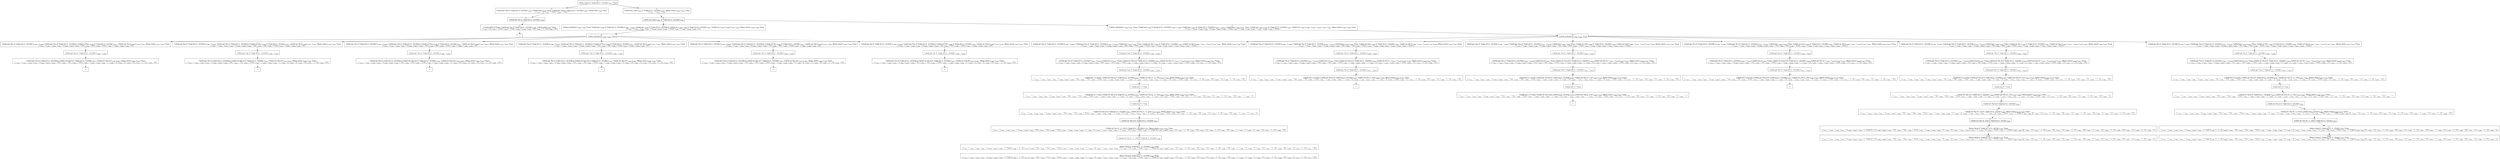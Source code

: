digraph {
    graph [rankdir=TB
          ,bgcolor=transparent];
    node [shape=box
         ,fillcolor=white
         ,style=filled];
    0 [label=<O <BR/> Memo check (C Triple [[1] 2 : [3] [0]]) v<SUB>1411</SUB> Trueo>];
    1 [label=<C <BR/> Unfold get One (C Triple [[1] 2 : [3] [0]]) v<SUB>1439</SUB>, Unfold isNil v<SUB>1439</SUB> Trueo, Unfold get Two (C Triple [[1] 2 : [3] [0]]) v<SUB>1440</SUB>, Unfold isNil v<SUB>1440</SUB> Trueo <BR/>  [ v<SUB>1411</SUB> &rarr; [], v<SUB>1437</SUB> &rarr; Trueo, v<SUB>1438</SUB> &rarr; Trueo ] >];
    2 [label=<C <BR/> Unfold one_step v<SUB>1441</SUB> (C Triple [[1] 2 : [3] [0]]) v<SUB>1443</SUB>, Memo check v<SUB>1443</SUB> v<SUB>1442</SUB> Trueo <BR/>  [ v<SUB>1411</SUB> &rarr; v<SUB>1441</SUB> : v<SUB>1442</SUB> ] >];
    3 [label=<O <BR/> Unfold get One (C Triple [[1] 2 : [3] [0]]) v<SUB>1439</SUB>>];
    4 [label=<C <BR/> Unfold isNil [1] Trueo, Unfold get Two (C Triple [[1] 2 : [3] [0]]) v<SUB>1440</SUB>, Unfold isNil v<SUB>1440</SUB> Trueo <BR/>  [ v<SUB>1411</SUB> &rarr; [], v<SUB>1437</SUB> &rarr; Trueo, v<SUB>1438</SUB> &rarr; Trueo, v<SUB>1439</SUB> &rarr; v<SUB>1444</SUB>, v<SUB>1444</SUB> &rarr; [1], v<SUB>1445</SUB> &rarr; 2 : [3], v<SUB>1446</SUB> &rarr; [0] ] >];
    5 [label=<_|_>];
    6 [label=<O <BR/> Unfold one_step v<SUB>1441</SUB> (C Triple [[1] 2 : [3] [0]]) v<SUB>1443</SUB>>];
    7 [label=<C <BR/> Unfold notEqStick v<SUB>1444</SUB> v<SUB>1445</SUB> Trueo, Unfold get v<SUB>1444</SUB> (C Triple [[1] 2 : [3] [0]]) (v<SUB>1448</SUB> : v<SUB>1449</SUB>), Unfold get v<SUB>1445</SUB> (C Triple [[1] 2 : [3] [0]]) [], Unfold set v<SUB>1444</SUB> v<SUB>1449</SUB> (C Triple [[1] 2 : [3] [0]]) v<SUB>1451</SUB>, Unfold set v<SUB>1445</SUB> [v<SUB>1448</SUB>] v<SUB>1451</SUB> v<SUB>1443</SUB>, Memo check v<SUB>1443</SUB> v<SUB>1442</SUB> Trueo <BR/>  [ v<SUB>1411</SUB> &rarr; v<SUB>1441</SUB> : v<SUB>1442</SUB>, v<SUB>1441</SUB> &rarr; (v<SUB>1444</SUB>, v<SUB>1445</SUB>), v<SUB>1446</SUB> &rarr; Trueo, v<SUB>1447</SUB> &rarr; v<SUB>1448</SUB> : v<SUB>1449</SUB>, v<SUB>1450</SUB> &rarr; [] ] >];
    8 [label=<C <BR/> Unfold notEqStick v<SUB>1444</SUB> v<SUB>1445</SUB> Trueo, Unfold get v<SUB>1444</SUB> (C Triple [[1] 2 : [3] [0]]) (v<SUB>1448</SUB> : v<SUB>1449</SUB>), Unfold get v<SUB>1445</SUB> (C Triple [[1] 2 : [3] [0]]) (v<SUB>1452</SUB> : v<SUB>1453</SUB>), Unfold less v<SUB>1448</SUB> v<SUB>1452</SUB> Trueo, Unfold set v<SUB>1444</SUB> v<SUB>1449</SUB> (C Triple [[1] 2 : [3] [0]]) v<SUB>1455</SUB>, Unfold set v<SUB>1445</SUB> (v<SUB>1448</SUB> : v<SUB>1452</SUB> : v<SUB>1453</SUB>) v<SUB>1455</SUB> v<SUB>1443</SUB>, Memo check v<SUB>1443</SUB> v<SUB>1442</SUB> Trueo <BR/>  [ v<SUB>1411</SUB> &rarr; v<SUB>1441</SUB> : v<SUB>1442</SUB>, v<SUB>1441</SUB> &rarr; (v<SUB>1444</SUB>, v<SUB>1445</SUB>), v<SUB>1446</SUB> &rarr; Trueo, v<SUB>1447</SUB> &rarr; v<SUB>1448</SUB> : v<SUB>1449</SUB>, v<SUB>1450</SUB> &rarr; v<SUB>1452</SUB> : v<SUB>1453</SUB>, v<SUB>1454</SUB> &rarr; Trueo ] >];
    9 [label=<O <BR/> Unfold notEqStick v<SUB>1444</SUB> v<SUB>1445</SUB> Trueo>];
    10 [label=<C <BR/> Unfold get One (C Triple [[1] 2 : [3] [0]]) (v<SUB>1448</SUB> : v<SUB>1449</SUB>), Unfold get Two (C Triple [[1] 2 : [3] [0]]) [], Unfold set One v<SUB>1449</SUB> (C Triple [[1] 2 : [3] [0]]) v<SUB>1451</SUB>, Unfold set Two [v<SUB>1448</SUB>] v<SUB>1451</SUB> v<SUB>1443</SUB>, Memo check v<SUB>1443</SUB> v<SUB>1442</SUB> Trueo <BR/>  [ v<SUB>1411</SUB> &rarr; v<SUB>1441</SUB> : v<SUB>1442</SUB>, v<SUB>1441</SUB> &rarr; (v<SUB>1444</SUB>, v<SUB>1445</SUB>), v<SUB>1444</SUB> &rarr; One, v<SUB>1445</SUB> &rarr; Two, v<SUB>1446</SUB> &rarr; Trueo, v<SUB>1447</SUB> &rarr; v<SUB>1448</SUB> : v<SUB>1449</SUB>, v<SUB>1450</SUB> &rarr; [] ] >];
    11 [label=<C <BR/> Unfold get One (C Triple [[1] 2 : [3] [0]]) (v<SUB>1448</SUB> : v<SUB>1449</SUB>), Unfold get Thr (C Triple [[1] 2 : [3] [0]]) [], Unfold set One v<SUB>1449</SUB> (C Triple [[1] 2 : [3] [0]]) v<SUB>1451</SUB>, Unfold set Thr [v<SUB>1448</SUB>] v<SUB>1451</SUB> v<SUB>1443</SUB>, Memo check v<SUB>1443</SUB> v<SUB>1442</SUB> Trueo <BR/>  [ v<SUB>1411</SUB> &rarr; v<SUB>1441</SUB> : v<SUB>1442</SUB>, v<SUB>1441</SUB> &rarr; (v<SUB>1444</SUB>, v<SUB>1445</SUB>), v<SUB>1444</SUB> &rarr; One, v<SUB>1445</SUB> &rarr; Thr, v<SUB>1446</SUB> &rarr; Trueo, v<SUB>1447</SUB> &rarr; v<SUB>1448</SUB> : v<SUB>1449</SUB>, v<SUB>1450</SUB> &rarr; [] ] >];
    12 [label=<C <BR/> Unfold get Two (C Triple [[1] 2 : [3] [0]]) (v<SUB>1448</SUB> : v<SUB>1449</SUB>), Unfold get One (C Triple [[1] 2 : [3] [0]]) [], Unfold set Two v<SUB>1449</SUB> (C Triple [[1] 2 : [3] [0]]) v<SUB>1451</SUB>, Unfold set One [v<SUB>1448</SUB>] v<SUB>1451</SUB> v<SUB>1443</SUB>, Memo check v<SUB>1443</SUB> v<SUB>1442</SUB> Trueo <BR/>  [ v<SUB>1411</SUB> &rarr; v<SUB>1441</SUB> : v<SUB>1442</SUB>, v<SUB>1441</SUB> &rarr; (v<SUB>1444</SUB>, v<SUB>1445</SUB>), v<SUB>1444</SUB> &rarr; Two, v<SUB>1445</SUB> &rarr; One, v<SUB>1446</SUB> &rarr; Trueo, v<SUB>1447</SUB> &rarr; v<SUB>1448</SUB> : v<SUB>1449</SUB>, v<SUB>1450</SUB> &rarr; [] ] >];
    13 [label=<C <BR/> Unfold get Two (C Triple [[1] 2 : [3] [0]]) (v<SUB>1448</SUB> : v<SUB>1449</SUB>), Unfold get Thr (C Triple [[1] 2 : [3] [0]]) [], Unfold set Two v<SUB>1449</SUB> (C Triple [[1] 2 : [3] [0]]) v<SUB>1451</SUB>, Unfold set Thr [v<SUB>1448</SUB>] v<SUB>1451</SUB> v<SUB>1443</SUB>, Memo check v<SUB>1443</SUB> v<SUB>1442</SUB> Trueo <BR/>  [ v<SUB>1411</SUB> &rarr; v<SUB>1441</SUB> : v<SUB>1442</SUB>, v<SUB>1441</SUB> &rarr; (v<SUB>1444</SUB>, v<SUB>1445</SUB>), v<SUB>1444</SUB> &rarr; Two, v<SUB>1445</SUB> &rarr; Thr, v<SUB>1446</SUB> &rarr; Trueo, v<SUB>1447</SUB> &rarr; v<SUB>1448</SUB> : v<SUB>1449</SUB>, v<SUB>1450</SUB> &rarr; [] ] >];
    14 [label=<C <BR/> Unfold get Thr (C Triple [[1] 2 : [3] [0]]) (v<SUB>1448</SUB> : v<SUB>1449</SUB>), Unfold get One (C Triple [[1] 2 : [3] [0]]) [], Unfold set Thr v<SUB>1449</SUB> (C Triple [[1] 2 : [3] [0]]) v<SUB>1451</SUB>, Unfold set One [v<SUB>1448</SUB>] v<SUB>1451</SUB> v<SUB>1443</SUB>, Memo check v<SUB>1443</SUB> v<SUB>1442</SUB> Trueo <BR/>  [ v<SUB>1411</SUB> &rarr; v<SUB>1441</SUB> : v<SUB>1442</SUB>, v<SUB>1441</SUB> &rarr; (v<SUB>1444</SUB>, v<SUB>1445</SUB>), v<SUB>1444</SUB> &rarr; Thr, v<SUB>1445</SUB> &rarr; One, v<SUB>1446</SUB> &rarr; Trueo, v<SUB>1447</SUB> &rarr; v<SUB>1448</SUB> : v<SUB>1449</SUB>, v<SUB>1450</SUB> &rarr; [] ] >];
    15 [label=<C <BR/> Unfold get Thr (C Triple [[1] 2 : [3] [0]]) (v<SUB>1448</SUB> : v<SUB>1449</SUB>), Unfold get Two (C Triple [[1] 2 : [3] [0]]) [], Unfold set Thr v<SUB>1449</SUB> (C Triple [[1] 2 : [3] [0]]) v<SUB>1451</SUB>, Unfold set Two [v<SUB>1448</SUB>] v<SUB>1451</SUB> v<SUB>1443</SUB>, Memo check v<SUB>1443</SUB> v<SUB>1442</SUB> Trueo <BR/>  [ v<SUB>1411</SUB> &rarr; v<SUB>1441</SUB> : v<SUB>1442</SUB>, v<SUB>1441</SUB> &rarr; (v<SUB>1444</SUB>, v<SUB>1445</SUB>), v<SUB>1444</SUB> &rarr; Thr, v<SUB>1445</SUB> &rarr; Two, v<SUB>1446</SUB> &rarr; Trueo, v<SUB>1447</SUB> &rarr; v<SUB>1448</SUB> : v<SUB>1449</SUB>, v<SUB>1450</SUB> &rarr; [] ] >];
    16 [label=<O <BR/> Unfold get One (C Triple [[1] 2 : [3] [0]]) (v<SUB>1448</SUB> : v<SUB>1449</SUB>)>];
    17 [label=<C <BR/> Unfold get Two (C Triple [[1] 2 : [3] [0]]) [], Unfold set One [] (C Triple [[1] 2 : [3] [0]]) v<SUB>1451</SUB>, Unfold set Two [1] v<SUB>1451</SUB> v<SUB>1443</SUB>, Memo check v<SUB>1443</SUB> v<SUB>1442</SUB> Trueo <BR/>  [ v<SUB>1411</SUB> &rarr; v<SUB>1441</SUB> : v<SUB>1442</SUB>, v<SUB>1441</SUB> &rarr; (v<SUB>1444</SUB>, v<SUB>1445</SUB>), v<SUB>1444</SUB> &rarr; One, v<SUB>1445</SUB> &rarr; Two, v<SUB>1446</SUB> &rarr; Trueo, v<SUB>1447</SUB> &rarr; v<SUB>1448</SUB> : v<SUB>1449</SUB>, v<SUB>1448</SUB> &rarr; 1, v<SUB>1449</SUB> &rarr; [], v<SUB>1450</SUB> &rarr; [], v<SUB>1456</SUB> &rarr; [1], v<SUB>1457</SUB> &rarr; 2 : [3], v<SUB>1458</SUB> &rarr; [0] ] >];
    18 [label=<_|_>];
    19 [label=<O <BR/> Unfold get One (C Triple [[1] 2 : [3] [0]]) (v<SUB>1448</SUB> : v<SUB>1449</SUB>)>];
    20 [label=<C <BR/> Unfold get Thr (C Triple [[1] 2 : [3] [0]]) [], Unfold set One [] (C Triple [[1] 2 : [3] [0]]) v<SUB>1451</SUB>, Unfold set Thr [1] v<SUB>1451</SUB> v<SUB>1443</SUB>, Memo check v<SUB>1443</SUB> v<SUB>1442</SUB> Trueo <BR/>  [ v<SUB>1411</SUB> &rarr; v<SUB>1441</SUB> : v<SUB>1442</SUB>, v<SUB>1441</SUB> &rarr; (v<SUB>1444</SUB>, v<SUB>1445</SUB>), v<SUB>1444</SUB> &rarr; One, v<SUB>1445</SUB> &rarr; Thr, v<SUB>1446</SUB> &rarr; Trueo, v<SUB>1447</SUB> &rarr; v<SUB>1448</SUB> : v<SUB>1449</SUB>, v<SUB>1448</SUB> &rarr; 1, v<SUB>1449</SUB> &rarr; [], v<SUB>1450</SUB> &rarr; [], v<SUB>1456</SUB> &rarr; [1], v<SUB>1457</SUB> &rarr; 2 : [3], v<SUB>1458</SUB> &rarr; [0] ] >];
    21 [label=<_|_>];
    22 [label=<O <BR/> Unfold get Two (C Triple [[1] 2 : [3] [0]]) (v<SUB>1448</SUB> : v<SUB>1449</SUB>)>];
    23 [label=<C <BR/> Unfold get One (C Triple [[1] 2 : [3] [0]]) [], Unfold set Two [3] (C Triple [[1] 2 : [3] [0]]) v<SUB>1451</SUB>, Unfold set One [2] v<SUB>1451</SUB> v<SUB>1443</SUB>, Memo check v<SUB>1443</SUB> v<SUB>1442</SUB> Trueo <BR/>  [ v<SUB>1411</SUB> &rarr; v<SUB>1441</SUB> : v<SUB>1442</SUB>, v<SUB>1441</SUB> &rarr; (v<SUB>1444</SUB>, v<SUB>1445</SUB>), v<SUB>1444</SUB> &rarr; Two, v<SUB>1445</SUB> &rarr; One, v<SUB>1446</SUB> &rarr; Trueo, v<SUB>1447</SUB> &rarr; v<SUB>1448</SUB> : v<SUB>1449</SUB>, v<SUB>1448</SUB> &rarr; 2, v<SUB>1449</SUB> &rarr; [3], v<SUB>1450</SUB> &rarr; [], v<SUB>1456</SUB> &rarr; [1], v<SUB>1457</SUB> &rarr; 2 : [3], v<SUB>1458</SUB> &rarr; [0] ] >];
    24 [label=<_|_>];
    25 [label=<O <BR/> Unfold get Two (C Triple [[1] 2 : [3] [0]]) (v<SUB>1448</SUB> : v<SUB>1449</SUB>)>];
    26 [label=<C <BR/> Unfold get Thr (C Triple [[1] 2 : [3] [0]]) [], Unfold set Two [3] (C Triple [[1] 2 : [3] [0]]) v<SUB>1451</SUB>, Unfold set Thr [2] v<SUB>1451</SUB> v<SUB>1443</SUB>, Memo check v<SUB>1443</SUB> v<SUB>1442</SUB> Trueo <BR/>  [ v<SUB>1411</SUB> &rarr; v<SUB>1441</SUB> : v<SUB>1442</SUB>, v<SUB>1441</SUB> &rarr; (v<SUB>1444</SUB>, v<SUB>1445</SUB>), v<SUB>1444</SUB> &rarr; Two, v<SUB>1445</SUB> &rarr; Thr, v<SUB>1446</SUB> &rarr; Trueo, v<SUB>1447</SUB> &rarr; v<SUB>1448</SUB> : v<SUB>1449</SUB>, v<SUB>1448</SUB> &rarr; 2, v<SUB>1449</SUB> &rarr; [3], v<SUB>1450</SUB> &rarr; [], v<SUB>1456</SUB> &rarr; [1], v<SUB>1457</SUB> &rarr; 2 : [3], v<SUB>1458</SUB> &rarr; [0] ] >];
    27 [label=<_|_>];
    28 [label=<O <BR/> Unfold get Thr (C Triple [[1] 2 : [3] [0]]) (v<SUB>1448</SUB> : v<SUB>1449</SUB>)>];
    29 [label=<C <BR/> Unfold get One (C Triple [[1] 2 : [3] [0]]) [], Unfold set Thr [] (C Triple [[1] 2 : [3] [0]]) v<SUB>1451</SUB>, Unfold set One [0] v<SUB>1451</SUB> v<SUB>1443</SUB>, Memo check v<SUB>1443</SUB> v<SUB>1442</SUB> Trueo <BR/>  [ v<SUB>1411</SUB> &rarr; v<SUB>1441</SUB> : v<SUB>1442</SUB>, v<SUB>1441</SUB> &rarr; (v<SUB>1444</SUB>, v<SUB>1445</SUB>), v<SUB>1444</SUB> &rarr; Thr, v<SUB>1445</SUB> &rarr; One, v<SUB>1446</SUB> &rarr; Trueo, v<SUB>1447</SUB> &rarr; v<SUB>1448</SUB> : v<SUB>1449</SUB>, v<SUB>1448</SUB> &rarr; 0, v<SUB>1449</SUB> &rarr; [], v<SUB>1450</SUB> &rarr; [], v<SUB>1456</SUB> &rarr; [1], v<SUB>1457</SUB> &rarr; 2 : [3], v<SUB>1458</SUB> &rarr; [0] ] >];
    30 [label=<_|_>];
    31 [label=<O <BR/> Unfold get Thr (C Triple [[1] 2 : [3] [0]]) (v<SUB>1448</SUB> : v<SUB>1449</SUB>)>];
    32 [label=<C <BR/> Unfold get Two (C Triple [[1] 2 : [3] [0]]) [], Unfold set Thr [] (C Triple [[1] 2 : [3] [0]]) v<SUB>1451</SUB>, Unfold set Two [0] v<SUB>1451</SUB> v<SUB>1443</SUB>, Memo check v<SUB>1443</SUB> v<SUB>1442</SUB> Trueo <BR/>  [ v<SUB>1411</SUB> &rarr; v<SUB>1441</SUB> : v<SUB>1442</SUB>, v<SUB>1441</SUB> &rarr; (v<SUB>1444</SUB>, v<SUB>1445</SUB>), v<SUB>1444</SUB> &rarr; Thr, v<SUB>1445</SUB> &rarr; Two, v<SUB>1446</SUB> &rarr; Trueo, v<SUB>1447</SUB> &rarr; v<SUB>1448</SUB> : v<SUB>1449</SUB>, v<SUB>1448</SUB> &rarr; 0, v<SUB>1449</SUB> &rarr; [], v<SUB>1450</SUB> &rarr; [], v<SUB>1456</SUB> &rarr; [1], v<SUB>1457</SUB> &rarr; 2 : [3], v<SUB>1458</SUB> &rarr; [0] ] >];
    33 [label=<_|_>];
    34 [label=<O <BR/> Unfold notEqStick v<SUB>1444</SUB> v<SUB>1445</SUB> Trueo>];
    35 [label=<C <BR/> Unfold get One (C Triple [[1] 2 : [3] [0]]) (v<SUB>1448</SUB> : v<SUB>1449</SUB>), Unfold get Two (C Triple [[1] 2 : [3] [0]]) (v<SUB>1452</SUB> : v<SUB>1453</SUB>), Unfold less v<SUB>1448</SUB> v<SUB>1452</SUB> Trueo, Unfold set One v<SUB>1449</SUB> (C Triple [[1] 2 : [3] [0]]) v<SUB>1455</SUB>, Unfold set Two (v<SUB>1448</SUB> : v<SUB>1452</SUB> : v<SUB>1453</SUB>) v<SUB>1455</SUB> v<SUB>1443</SUB>, Memo check v<SUB>1443</SUB> v<SUB>1442</SUB> Trueo <BR/>  [ v<SUB>1411</SUB> &rarr; v<SUB>1441</SUB> : v<SUB>1442</SUB>, v<SUB>1441</SUB> &rarr; (v<SUB>1444</SUB>, v<SUB>1445</SUB>), v<SUB>1444</SUB> &rarr; One, v<SUB>1445</SUB> &rarr; Two, v<SUB>1446</SUB> &rarr; Trueo, v<SUB>1447</SUB> &rarr; v<SUB>1448</SUB> : v<SUB>1449</SUB>, v<SUB>1450</SUB> &rarr; v<SUB>1452</SUB> : v<SUB>1453</SUB>, v<SUB>1454</SUB> &rarr; Trueo ] >];
    36 [label=<C <BR/> Unfold get One (C Triple [[1] 2 : [3] [0]]) (v<SUB>1448</SUB> : v<SUB>1449</SUB>), Unfold get Thr (C Triple [[1] 2 : [3] [0]]) (v<SUB>1452</SUB> : v<SUB>1453</SUB>), Unfold less v<SUB>1448</SUB> v<SUB>1452</SUB> Trueo, Unfold set One v<SUB>1449</SUB> (C Triple [[1] 2 : [3] [0]]) v<SUB>1455</SUB>, Unfold set Thr (v<SUB>1448</SUB> : v<SUB>1452</SUB> : v<SUB>1453</SUB>) v<SUB>1455</SUB> v<SUB>1443</SUB>, Memo check v<SUB>1443</SUB> v<SUB>1442</SUB> Trueo <BR/>  [ v<SUB>1411</SUB> &rarr; v<SUB>1441</SUB> : v<SUB>1442</SUB>, v<SUB>1441</SUB> &rarr; (v<SUB>1444</SUB>, v<SUB>1445</SUB>), v<SUB>1444</SUB> &rarr; One, v<SUB>1445</SUB> &rarr; Thr, v<SUB>1446</SUB> &rarr; Trueo, v<SUB>1447</SUB> &rarr; v<SUB>1448</SUB> : v<SUB>1449</SUB>, v<SUB>1450</SUB> &rarr; v<SUB>1452</SUB> : v<SUB>1453</SUB>, v<SUB>1454</SUB> &rarr; Trueo ] >];
    37 [label=<C <BR/> Unfold get Two (C Triple [[1] 2 : [3] [0]]) (v<SUB>1448</SUB> : v<SUB>1449</SUB>), Unfold get One (C Triple [[1] 2 : [3] [0]]) (v<SUB>1452</SUB> : v<SUB>1453</SUB>), Unfold less v<SUB>1448</SUB> v<SUB>1452</SUB> Trueo, Unfold set Two v<SUB>1449</SUB> (C Triple [[1] 2 : [3] [0]]) v<SUB>1455</SUB>, Unfold set One (v<SUB>1448</SUB> : v<SUB>1452</SUB> : v<SUB>1453</SUB>) v<SUB>1455</SUB> v<SUB>1443</SUB>, Memo check v<SUB>1443</SUB> v<SUB>1442</SUB> Trueo <BR/>  [ v<SUB>1411</SUB> &rarr; v<SUB>1441</SUB> : v<SUB>1442</SUB>, v<SUB>1441</SUB> &rarr; (v<SUB>1444</SUB>, v<SUB>1445</SUB>), v<SUB>1444</SUB> &rarr; Two, v<SUB>1445</SUB> &rarr; One, v<SUB>1446</SUB> &rarr; Trueo, v<SUB>1447</SUB> &rarr; v<SUB>1448</SUB> : v<SUB>1449</SUB>, v<SUB>1450</SUB> &rarr; v<SUB>1452</SUB> : v<SUB>1453</SUB>, v<SUB>1454</SUB> &rarr; Trueo ] >];
    38 [label=<C <BR/> Unfold get Two (C Triple [[1] 2 : [3] [0]]) (v<SUB>1448</SUB> : v<SUB>1449</SUB>), Unfold get Thr (C Triple [[1] 2 : [3] [0]]) (v<SUB>1452</SUB> : v<SUB>1453</SUB>), Unfold less v<SUB>1448</SUB> v<SUB>1452</SUB> Trueo, Unfold set Two v<SUB>1449</SUB> (C Triple [[1] 2 : [3] [0]]) v<SUB>1455</SUB>, Unfold set Thr (v<SUB>1448</SUB> : v<SUB>1452</SUB> : v<SUB>1453</SUB>) v<SUB>1455</SUB> v<SUB>1443</SUB>, Memo check v<SUB>1443</SUB> v<SUB>1442</SUB> Trueo <BR/>  [ v<SUB>1411</SUB> &rarr; v<SUB>1441</SUB> : v<SUB>1442</SUB>, v<SUB>1441</SUB> &rarr; (v<SUB>1444</SUB>, v<SUB>1445</SUB>), v<SUB>1444</SUB> &rarr; Two, v<SUB>1445</SUB> &rarr; Thr, v<SUB>1446</SUB> &rarr; Trueo, v<SUB>1447</SUB> &rarr; v<SUB>1448</SUB> : v<SUB>1449</SUB>, v<SUB>1450</SUB> &rarr; v<SUB>1452</SUB> : v<SUB>1453</SUB>, v<SUB>1454</SUB> &rarr; Trueo ] >];
    39 [label=<C <BR/> Unfold get Thr (C Triple [[1] 2 : [3] [0]]) (v<SUB>1448</SUB> : v<SUB>1449</SUB>), Unfold get One (C Triple [[1] 2 : [3] [0]]) (v<SUB>1452</SUB> : v<SUB>1453</SUB>), Unfold less v<SUB>1448</SUB> v<SUB>1452</SUB> Trueo, Unfold set Thr v<SUB>1449</SUB> (C Triple [[1] 2 : [3] [0]]) v<SUB>1455</SUB>, Unfold set One (v<SUB>1448</SUB> : v<SUB>1452</SUB> : v<SUB>1453</SUB>) v<SUB>1455</SUB> v<SUB>1443</SUB>, Memo check v<SUB>1443</SUB> v<SUB>1442</SUB> Trueo <BR/>  [ v<SUB>1411</SUB> &rarr; v<SUB>1441</SUB> : v<SUB>1442</SUB>, v<SUB>1441</SUB> &rarr; (v<SUB>1444</SUB>, v<SUB>1445</SUB>), v<SUB>1444</SUB> &rarr; Thr, v<SUB>1445</SUB> &rarr; One, v<SUB>1446</SUB> &rarr; Trueo, v<SUB>1447</SUB> &rarr; v<SUB>1448</SUB> : v<SUB>1449</SUB>, v<SUB>1450</SUB> &rarr; v<SUB>1452</SUB> : v<SUB>1453</SUB>, v<SUB>1454</SUB> &rarr; Trueo ] >];
    40 [label=<C <BR/> Unfold get Thr (C Triple [[1] 2 : [3] [0]]) (v<SUB>1448</SUB> : v<SUB>1449</SUB>), Unfold get Two (C Triple [[1] 2 : [3] [0]]) (v<SUB>1452</SUB> : v<SUB>1453</SUB>), Unfold less v<SUB>1448</SUB> v<SUB>1452</SUB> Trueo, Unfold set Thr v<SUB>1449</SUB> (C Triple [[1] 2 : [3] [0]]) v<SUB>1455</SUB>, Unfold set Two (v<SUB>1448</SUB> : v<SUB>1452</SUB> : v<SUB>1453</SUB>) v<SUB>1455</SUB> v<SUB>1443</SUB>, Memo check v<SUB>1443</SUB> v<SUB>1442</SUB> Trueo <BR/>  [ v<SUB>1411</SUB> &rarr; v<SUB>1441</SUB> : v<SUB>1442</SUB>, v<SUB>1441</SUB> &rarr; (v<SUB>1444</SUB>, v<SUB>1445</SUB>), v<SUB>1444</SUB> &rarr; Thr, v<SUB>1445</SUB> &rarr; Two, v<SUB>1446</SUB> &rarr; Trueo, v<SUB>1447</SUB> &rarr; v<SUB>1448</SUB> : v<SUB>1449</SUB>, v<SUB>1450</SUB> &rarr; v<SUB>1452</SUB> : v<SUB>1453</SUB>, v<SUB>1454</SUB> &rarr; Trueo ] >];
    41 [label=<O <BR/> Unfold get One (C Triple [[1] 2 : [3] [0]]) (v<SUB>1448</SUB> : v<SUB>1449</SUB>)>];
    42 [label=<C <BR/> Unfold get Two (C Triple [[1] 2 : [3] [0]]) (v<SUB>1452</SUB> : v<SUB>1453</SUB>), Unfold less 1 v<SUB>1452</SUB> Trueo, Unfold set One [] (C Triple [[1] 2 : [3] [0]]) v<SUB>1455</SUB>, Unfold set Two (1 : v<SUB>1452</SUB> : v<SUB>1453</SUB>) v<SUB>1455</SUB> v<SUB>1443</SUB>, Memo check v<SUB>1443</SUB> v<SUB>1442</SUB> Trueo <BR/>  [ v<SUB>1411</SUB> &rarr; v<SUB>1441</SUB> : v<SUB>1442</SUB>, v<SUB>1441</SUB> &rarr; (v<SUB>1444</SUB>, v<SUB>1445</SUB>), v<SUB>1444</SUB> &rarr; One, v<SUB>1445</SUB> &rarr; Two, v<SUB>1446</SUB> &rarr; Trueo, v<SUB>1447</SUB> &rarr; v<SUB>1448</SUB> : v<SUB>1449</SUB>, v<SUB>1448</SUB> &rarr; 1, v<SUB>1449</SUB> &rarr; [], v<SUB>1450</SUB> &rarr; v<SUB>1452</SUB> : v<SUB>1453</SUB>, v<SUB>1454</SUB> &rarr; Trueo, v<SUB>1456</SUB> &rarr; [1], v<SUB>1457</SUB> &rarr; 2 : [3], v<SUB>1458</SUB> &rarr; [0] ] >];
    43 [label=<O <BR/> Unfold get Two (C Triple [[1] 2 : [3] [0]]) (v<SUB>1452</SUB> : v<SUB>1453</SUB>)>];
    44 [label=<C <BR/> Unfold less 1 2 Trueo, Unfold set One [] (C Triple [[1] 2 : [3] [0]]) v<SUB>1455</SUB>, Unfold set Two (1 : 2 : [3]) v<SUB>1455</SUB> v<SUB>1443</SUB>, Memo check v<SUB>1443</SUB> v<SUB>1442</SUB> Trueo <BR/>  [ v<SUB>1411</SUB> &rarr; v<SUB>1441</SUB> : v<SUB>1442</SUB>, v<SUB>1441</SUB> &rarr; (v<SUB>1444</SUB>, v<SUB>1445</SUB>), v<SUB>1444</SUB> &rarr; One, v<SUB>1445</SUB> &rarr; Two, v<SUB>1446</SUB> &rarr; Trueo, v<SUB>1447</SUB> &rarr; v<SUB>1448</SUB> : v<SUB>1449</SUB>, v<SUB>1448</SUB> &rarr; 1, v<SUB>1449</SUB> &rarr; [], v<SUB>1450</SUB> &rarr; v<SUB>1452</SUB> : v<SUB>1453</SUB>, v<SUB>1452</SUB> &rarr; 2, v<SUB>1453</SUB> &rarr; [3], v<SUB>1454</SUB> &rarr; Trueo, v<SUB>1456</SUB> &rarr; [1], v<SUB>1457</SUB> &rarr; 2 : [3], v<SUB>1458</SUB> &rarr; [0], v<SUB>1459</SUB> &rarr; [1], v<SUB>1460</SUB> &rarr; 2 : [3], v<SUB>1461</SUB> &rarr; [0] ] >];
    45 [label=<O <BR/> Unfold less 1 2 Trueo>];
    46 [label=<C <BR/> Unfold less 0 1 Trueo, Unfold set One [] (C Triple [[1] 2 : [3] [0]]) v<SUB>1455</SUB>, Unfold set Two (1 : 2 : [3]) v<SUB>1455</SUB> v<SUB>1443</SUB>, Memo check v<SUB>1443</SUB> v<SUB>1442</SUB> Trueo <BR/>  [ v<SUB>1411</SUB> &rarr; v<SUB>1441</SUB> : v<SUB>1442</SUB>, v<SUB>1441</SUB> &rarr; (v<SUB>1444</SUB>, v<SUB>1445</SUB>), v<SUB>1444</SUB> &rarr; One, v<SUB>1445</SUB> &rarr; Two, v<SUB>1446</SUB> &rarr; Trueo, v<SUB>1447</SUB> &rarr; v<SUB>1448</SUB> : v<SUB>1449</SUB>, v<SUB>1448</SUB> &rarr; 1, v<SUB>1449</SUB> &rarr; [], v<SUB>1450</SUB> &rarr; v<SUB>1452</SUB> : v<SUB>1453</SUB>, v<SUB>1452</SUB> &rarr; 2, v<SUB>1453</SUB> &rarr; [3], v<SUB>1454</SUB> &rarr; Trueo, v<SUB>1456</SUB> &rarr; [1], v<SUB>1457</SUB> &rarr; 2 : [3], v<SUB>1458</SUB> &rarr; [0], v<SUB>1459</SUB> &rarr; [1], v<SUB>1460</SUB> &rarr; 2 : [3], v<SUB>1461</SUB> &rarr; [0], v<SUB>1462</SUB> &rarr; 1, v<SUB>1463</SUB> &rarr; 0 ] >];
    47 [label=<O <BR/> Unfold less 0 1 Trueo>];
    48 [label=<C <BR/> Unfold set One [] (C Triple [[1] 2 : [3] [0]]) v<SUB>1455</SUB>, Unfold set Two (1 : 2 : [3]) v<SUB>1455</SUB> v<SUB>1443</SUB>, Memo check v<SUB>1443</SUB> v<SUB>1442</SUB> Trueo <BR/>  [ v<SUB>1411</SUB> &rarr; v<SUB>1441</SUB> : v<SUB>1442</SUB>, v<SUB>1441</SUB> &rarr; (v<SUB>1444</SUB>, v<SUB>1445</SUB>), v<SUB>1444</SUB> &rarr; One, v<SUB>1445</SUB> &rarr; Two, v<SUB>1446</SUB> &rarr; Trueo, v<SUB>1447</SUB> &rarr; v<SUB>1448</SUB> : v<SUB>1449</SUB>, v<SUB>1448</SUB> &rarr; 1, v<SUB>1449</SUB> &rarr; [], v<SUB>1450</SUB> &rarr; v<SUB>1452</SUB> : v<SUB>1453</SUB>, v<SUB>1452</SUB> &rarr; 2, v<SUB>1453</SUB> &rarr; [3], v<SUB>1454</SUB> &rarr; Trueo, v<SUB>1456</SUB> &rarr; [1], v<SUB>1457</SUB> &rarr; 2 : [3], v<SUB>1458</SUB> &rarr; [0], v<SUB>1459</SUB> &rarr; [1], v<SUB>1460</SUB> &rarr; 2 : [3], v<SUB>1461</SUB> &rarr; [0], v<SUB>1462</SUB> &rarr; 1, v<SUB>1463</SUB> &rarr; 0, v<SUB>1464</SUB> &rarr; 0 ] >];
    49 [label=<O <BR/> Unfold set One [] (C Triple [[1] 2 : [3] [0]]) v<SUB>1455</SUB>>];
    50 [label=<C <BR/> Unfold set Two (1 : 2 : [3]) (C Triple [[] 2 : [3] [0]]) v<SUB>1443</SUB>, Memo check v<SUB>1443</SUB> v<SUB>1442</SUB> Trueo <BR/>  [ v<SUB>1411</SUB> &rarr; v<SUB>1441</SUB> : v<SUB>1442</SUB>, v<SUB>1441</SUB> &rarr; (v<SUB>1444</SUB>, v<SUB>1445</SUB>), v<SUB>1444</SUB> &rarr; One, v<SUB>1445</SUB> &rarr; Two, v<SUB>1446</SUB> &rarr; Trueo, v<SUB>1447</SUB> &rarr; v<SUB>1448</SUB> : v<SUB>1449</SUB>, v<SUB>1448</SUB> &rarr; 1, v<SUB>1449</SUB> &rarr; [], v<SUB>1450</SUB> &rarr; v<SUB>1452</SUB> : v<SUB>1453</SUB>, v<SUB>1452</SUB> &rarr; 2, v<SUB>1453</SUB> &rarr; [3], v<SUB>1454</SUB> &rarr; Trueo, v<SUB>1455</SUB> &rarr; C Triple [[] v<SUB>1467</SUB> v<SUB>1468</SUB>], v<SUB>1456</SUB> &rarr; [1], v<SUB>1457</SUB> &rarr; 2 : [3], v<SUB>1458</SUB> &rarr; [0], v<SUB>1459</SUB> &rarr; [1], v<SUB>1460</SUB> &rarr; 2 : [3], v<SUB>1461</SUB> &rarr; [0], v<SUB>1462</SUB> &rarr; 1, v<SUB>1463</SUB> &rarr; 0, v<SUB>1464</SUB> &rarr; 0, v<SUB>1466</SUB> &rarr; [1], v<SUB>1467</SUB> &rarr; 2 : [3], v<SUB>1468</SUB> &rarr; [0] ] >];
    51 [label=<O <BR/> Unfold set Two (1 : 2 : [3]) (C Triple [[] 2 : [3] [0]]) v<SUB>1443</SUB>>];
    52 [label=<C <BR/> Memo check (C Triple [[] 1 : 2 : [3] [0]]) v<SUB>1442</SUB> Trueo <BR/>  [ v<SUB>1411</SUB> &rarr; v<SUB>1441</SUB> : v<SUB>1442</SUB>, v<SUB>1441</SUB> &rarr; (v<SUB>1444</SUB>, v<SUB>1445</SUB>), v<SUB>1443</SUB> &rarr; C Triple [v<SUB>1469</SUB> 1 : 2 : [3] v<SUB>1471</SUB>], v<SUB>1444</SUB> &rarr; One, v<SUB>1445</SUB> &rarr; Two, v<SUB>1446</SUB> &rarr; Trueo, v<SUB>1447</SUB> &rarr; v<SUB>1448</SUB> : v<SUB>1449</SUB>, v<SUB>1448</SUB> &rarr; 1, v<SUB>1449</SUB> &rarr; [], v<SUB>1450</SUB> &rarr; v<SUB>1452</SUB> : v<SUB>1453</SUB>, v<SUB>1452</SUB> &rarr; 2, v<SUB>1453</SUB> &rarr; [3], v<SUB>1454</SUB> &rarr; Trueo, v<SUB>1455</SUB> &rarr; C Triple [[] v<SUB>1467</SUB> v<SUB>1468</SUB>], v<SUB>1456</SUB> &rarr; [1], v<SUB>1457</SUB> &rarr; 2 : [3], v<SUB>1458</SUB> &rarr; [0], v<SUB>1459</SUB> &rarr; [1], v<SUB>1460</SUB> &rarr; 2 : [3], v<SUB>1461</SUB> &rarr; [0], v<SUB>1462</SUB> &rarr; 1, v<SUB>1463</SUB> &rarr; 0, v<SUB>1464</SUB> &rarr; 0, v<SUB>1466</SUB> &rarr; [1], v<SUB>1467</SUB> &rarr; 2 : [3], v<SUB>1468</SUB> &rarr; [0], v<SUB>1469</SUB> &rarr; [], v<SUB>1470</SUB> &rarr; 2 : [3], v<SUB>1471</SUB> &rarr; [0] ] >];
    53 [label=<Leaf <BR/> Memo check (C Triple [[] 1 : 2 : [3] [0]]) v<SUB>1442</SUB> Trueo <BR/>  [ v<SUB>1411</SUB> &rarr; v<SUB>1441</SUB> : v<SUB>1442</SUB>, v<SUB>1441</SUB> &rarr; (v<SUB>1444</SUB>, v<SUB>1445</SUB>), v<SUB>1443</SUB> &rarr; C Triple [v<SUB>1469</SUB> 1 : 2 : [3] v<SUB>1471</SUB>], v<SUB>1444</SUB> &rarr; One, v<SUB>1445</SUB> &rarr; Two, v<SUB>1446</SUB> &rarr; Trueo, v<SUB>1447</SUB> &rarr; v<SUB>1448</SUB> : v<SUB>1449</SUB>, v<SUB>1448</SUB> &rarr; 1, v<SUB>1449</SUB> &rarr; [], v<SUB>1450</SUB> &rarr; v<SUB>1452</SUB> : v<SUB>1453</SUB>, v<SUB>1452</SUB> &rarr; 2, v<SUB>1453</SUB> &rarr; [3], v<SUB>1454</SUB> &rarr; Trueo, v<SUB>1455</SUB> &rarr; C Triple [[] v<SUB>1467</SUB> v<SUB>1468</SUB>], v<SUB>1456</SUB> &rarr; [1], v<SUB>1457</SUB> &rarr; 2 : [3], v<SUB>1458</SUB> &rarr; [0], v<SUB>1459</SUB> &rarr; [1], v<SUB>1460</SUB> &rarr; 2 : [3], v<SUB>1461</SUB> &rarr; [0], v<SUB>1462</SUB> &rarr; 1, v<SUB>1463</SUB> &rarr; 0, v<SUB>1464</SUB> &rarr; 0, v<SUB>1466</SUB> &rarr; [1], v<SUB>1467</SUB> &rarr; 2 : [3], v<SUB>1468</SUB> &rarr; [0], v<SUB>1469</SUB> &rarr; [], v<SUB>1470</SUB> &rarr; 2 : [3], v<SUB>1471</SUB> &rarr; [0] ] >];
    54 [label=<O <BR/> Unfold get One (C Triple [[1] 2 : [3] [0]]) (v<SUB>1448</SUB> : v<SUB>1449</SUB>)>];
    55 [label=<C <BR/> Unfold get Thr (C Triple [[1] 2 : [3] [0]]) (v<SUB>1452</SUB> : v<SUB>1453</SUB>), Unfold less 1 v<SUB>1452</SUB> Trueo, Unfold set One [] (C Triple [[1] 2 : [3] [0]]) v<SUB>1455</SUB>, Unfold set Thr (1 : v<SUB>1452</SUB> : v<SUB>1453</SUB>) v<SUB>1455</SUB> v<SUB>1443</SUB>, Memo check v<SUB>1443</SUB> v<SUB>1442</SUB> Trueo <BR/>  [ v<SUB>1411</SUB> &rarr; v<SUB>1441</SUB> : v<SUB>1442</SUB>, v<SUB>1441</SUB> &rarr; (v<SUB>1444</SUB>, v<SUB>1445</SUB>), v<SUB>1444</SUB> &rarr; One, v<SUB>1445</SUB> &rarr; Thr, v<SUB>1446</SUB> &rarr; Trueo, v<SUB>1447</SUB> &rarr; v<SUB>1448</SUB> : v<SUB>1449</SUB>, v<SUB>1448</SUB> &rarr; 1, v<SUB>1449</SUB> &rarr; [], v<SUB>1450</SUB> &rarr; v<SUB>1452</SUB> : v<SUB>1453</SUB>, v<SUB>1454</SUB> &rarr; Trueo, v<SUB>1456</SUB> &rarr; [1], v<SUB>1457</SUB> &rarr; 2 : [3], v<SUB>1458</SUB> &rarr; [0] ] >];
    56 [label=<O <BR/> Unfold get Thr (C Triple [[1] 2 : [3] [0]]) (v<SUB>1452</SUB> : v<SUB>1453</SUB>)>];
    57 [label=<C <BR/> Unfold less 1 0 Trueo, Unfold set One [] (C Triple [[1] 2 : [3] [0]]) v<SUB>1455</SUB>, Unfold set Thr (1 : [0]) v<SUB>1455</SUB> v<SUB>1443</SUB>, Memo check v<SUB>1443</SUB> v<SUB>1442</SUB> Trueo <BR/>  [ v<SUB>1411</SUB> &rarr; v<SUB>1441</SUB> : v<SUB>1442</SUB>, v<SUB>1441</SUB> &rarr; (v<SUB>1444</SUB>, v<SUB>1445</SUB>), v<SUB>1444</SUB> &rarr; One, v<SUB>1445</SUB> &rarr; Thr, v<SUB>1446</SUB> &rarr; Trueo, v<SUB>1447</SUB> &rarr; v<SUB>1448</SUB> : v<SUB>1449</SUB>, v<SUB>1448</SUB> &rarr; 1, v<SUB>1449</SUB> &rarr; [], v<SUB>1450</SUB> &rarr; v<SUB>1452</SUB> : v<SUB>1453</SUB>, v<SUB>1452</SUB> &rarr; 0, v<SUB>1453</SUB> &rarr; [], v<SUB>1454</SUB> &rarr; Trueo, v<SUB>1456</SUB> &rarr; [1], v<SUB>1457</SUB> &rarr; 2 : [3], v<SUB>1458</SUB> &rarr; [0], v<SUB>1459</SUB> &rarr; [1], v<SUB>1460</SUB> &rarr; 2 : [3], v<SUB>1461</SUB> &rarr; [0] ] >];
    58 [label=<_|_>];
    59 [label=<O <BR/> Unfold get Two (C Triple [[1] 2 : [3] [0]]) (v<SUB>1448</SUB> : v<SUB>1449</SUB>)>];
    60 [label=<C <BR/> Unfold get One (C Triple [[1] 2 : [3] [0]]) (v<SUB>1452</SUB> : v<SUB>1453</SUB>), Unfold less 2 v<SUB>1452</SUB> Trueo, Unfold set Two [3] (C Triple [[1] 2 : [3] [0]]) v<SUB>1455</SUB>, Unfold set One (2 : v<SUB>1452</SUB> : v<SUB>1453</SUB>) v<SUB>1455</SUB> v<SUB>1443</SUB>, Memo check v<SUB>1443</SUB> v<SUB>1442</SUB> Trueo <BR/>  [ v<SUB>1411</SUB> &rarr; v<SUB>1441</SUB> : v<SUB>1442</SUB>, v<SUB>1441</SUB> &rarr; (v<SUB>1444</SUB>, v<SUB>1445</SUB>), v<SUB>1444</SUB> &rarr; Two, v<SUB>1445</SUB> &rarr; One, v<SUB>1446</SUB> &rarr; Trueo, v<SUB>1447</SUB> &rarr; v<SUB>1448</SUB> : v<SUB>1449</SUB>, v<SUB>1448</SUB> &rarr; 2, v<SUB>1449</SUB> &rarr; [3], v<SUB>1450</SUB> &rarr; v<SUB>1452</SUB> : v<SUB>1453</SUB>, v<SUB>1454</SUB> &rarr; Trueo, v<SUB>1456</SUB> &rarr; [1], v<SUB>1457</SUB> &rarr; 2 : [3], v<SUB>1458</SUB> &rarr; [0] ] >];
    61 [label=<O <BR/> Unfold get One (C Triple [[1] 2 : [3] [0]]) (v<SUB>1452</SUB> : v<SUB>1453</SUB>)>];
    62 [label=<C <BR/> Unfold less 2 1 Trueo, Unfold set Two [3] (C Triple [[1] 2 : [3] [0]]) v<SUB>1455</SUB>, Unfold set One (2 : [1]) v<SUB>1455</SUB> v<SUB>1443</SUB>, Memo check v<SUB>1443</SUB> v<SUB>1442</SUB> Trueo <BR/>  [ v<SUB>1411</SUB> &rarr; v<SUB>1441</SUB> : v<SUB>1442</SUB>, v<SUB>1441</SUB> &rarr; (v<SUB>1444</SUB>, v<SUB>1445</SUB>), v<SUB>1444</SUB> &rarr; Two, v<SUB>1445</SUB> &rarr; One, v<SUB>1446</SUB> &rarr; Trueo, v<SUB>1447</SUB> &rarr; v<SUB>1448</SUB> : v<SUB>1449</SUB>, v<SUB>1448</SUB> &rarr; 2, v<SUB>1449</SUB> &rarr; [3], v<SUB>1450</SUB> &rarr; v<SUB>1452</SUB> : v<SUB>1453</SUB>, v<SUB>1452</SUB> &rarr; 1, v<SUB>1453</SUB> &rarr; [], v<SUB>1454</SUB> &rarr; Trueo, v<SUB>1456</SUB> &rarr; [1], v<SUB>1457</SUB> &rarr; 2 : [3], v<SUB>1458</SUB> &rarr; [0], v<SUB>1459</SUB> &rarr; [1], v<SUB>1460</SUB> &rarr; 2 : [3], v<SUB>1461</SUB> &rarr; [0] ] >];
    63 [label=<O <BR/> Unfold less 2 1 Trueo>];
    64 [label=<C <BR/> Unfold less 1 0 Trueo, Unfold set Two [3] (C Triple [[1] 2 : [3] [0]]) v<SUB>1455</SUB>, Unfold set One (2 : [1]) v<SUB>1455</SUB> v<SUB>1443</SUB>, Memo check v<SUB>1443</SUB> v<SUB>1442</SUB> Trueo <BR/>  [ v<SUB>1411</SUB> &rarr; v<SUB>1441</SUB> : v<SUB>1442</SUB>, v<SUB>1441</SUB> &rarr; (v<SUB>1444</SUB>, v<SUB>1445</SUB>), v<SUB>1444</SUB> &rarr; Two, v<SUB>1445</SUB> &rarr; One, v<SUB>1446</SUB> &rarr; Trueo, v<SUB>1447</SUB> &rarr; v<SUB>1448</SUB> : v<SUB>1449</SUB>, v<SUB>1448</SUB> &rarr; 2, v<SUB>1449</SUB> &rarr; [3], v<SUB>1450</SUB> &rarr; v<SUB>1452</SUB> : v<SUB>1453</SUB>, v<SUB>1452</SUB> &rarr; 1, v<SUB>1453</SUB> &rarr; [], v<SUB>1454</SUB> &rarr; Trueo, v<SUB>1456</SUB> &rarr; [1], v<SUB>1457</SUB> &rarr; 2 : [3], v<SUB>1458</SUB> &rarr; [0], v<SUB>1459</SUB> &rarr; [1], v<SUB>1460</SUB> &rarr; 2 : [3], v<SUB>1461</SUB> &rarr; [0], v<SUB>1462</SUB> &rarr; 0, v<SUB>1463</SUB> &rarr; 1 ] >];
    65 [label=<_|_>];
    66 [label=<O <BR/> Unfold get Two (C Triple [[1] 2 : [3] [0]]) (v<SUB>1448</SUB> : v<SUB>1449</SUB>)>];
    67 [label=<C <BR/> Unfold get Thr (C Triple [[1] 2 : [3] [0]]) (v<SUB>1452</SUB> : v<SUB>1453</SUB>), Unfold less 2 v<SUB>1452</SUB> Trueo, Unfold set Two [3] (C Triple [[1] 2 : [3] [0]]) v<SUB>1455</SUB>, Unfold set Thr (2 : v<SUB>1452</SUB> : v<SUB>1453</SUB>) v<SUB>1455</SUB> v<SUB>1443</SUB>, Memo check v<SUB>1443</SUB> v<SUB>1442</SUB> Trueo <BR/>  [ v<SUB>1411</SUB> &rarr; v<SUB>1441</SUB> : v<SUB>1442</SUB>, v<SUB>1441</SUB> &rarr; (v<SUB>1444</SUB>, v<SUB>1445</SUB>), v<SUB>1444</SUB> &rarr; Two, v<SUB>1445</SUB> &rarr; Thr, v<SUB>1446</SUB> &rarr; Trueo, v<SUB>1447</SUB> &rarr; v<SUB>1448</SUB> : v<SUB>1449</SUB>, v<SUB>1448</SUB> &rarr; 2, v<SUB>1449</SUB> &rarr; [3], v<SUB>1450</SUB> &rarr; v<SUB>1452</SUB> : v<SUB>1453</SUB>, v<SUB>1454</SUB> &rarr; Trueo, v<SUB>1456</SUB> &rarr; [1], v<SUB>1457</SUB> &rarr; 2 : [3], v<SUB>1458</SUB> &rarr; [0] ] >];
    68 [label=<O <BR/> Unfold get Thr (C Triple [[1] 2 : [3] [0]]) (v<SUB>1452</SUB> : v<SUB>1453</SUB>)>];
    69 [label=<C <BR/> Unfold less 2 0 Trueo, Unfold set Two [3] (C Triple [[1] 2 : [3] [0]]) v<SUB>1455</SUB>, Unfold set Thr (2 : [0]) v<SUB>1455</SUB> v<SUB>1443</SUB>, Memo check v<SUB>1443</SUB> v<SUB>1442</SUB> Trueo <BR/>  [ v<SUB>1411</SUB> &rarr; v<SUB>1441</SUB> : v<SUB>1442</SUB>, v<SUB>1441</SUB> &rarr; (v<SUB>1444</SUB>, v<SUB>1445</SUB>), v<SUB>1444</SUB> &rarr; Two, v<SUB>1445</SUB> &rarr; Thr, v<SUB>1446</SUB> &rarr; Trueo, v<SUB>1447</SUB> &rarr; v<SUB>1448</SUB> : v<SUB>1449</SUB>, v<SUB>1448</SUB> &rarr; 2, v<SUB>1449</SUB> &rarr; [3], v<SUB>1450</SUB> &rarr; v<SUB>1452</SUB> : v<SUB>1453</SUB>, v<SUB>1452</SUB> &rarr; 0, v<SUB>1453</SUB> &rarr; [], v<SUB>1454</SUB> &rarr; Trueo, v<SUB>1456</SUB> &rarr; [1], v<SUB>1457</SUB> &rarr; 2 : [3], v<SUB>1458</SUB> &rarr; [0], v<SUB>1459</SUB> &rarr; [1], v<SUB>1460</SUB> &rarr; 2 : [3], v<SUB>1461</SUB> &rarr; [0] ] >];
    70 [label=<_|_>];
    71 [label=<O <BR/> Unfold get Thr (C Triple [[1] 2 : [3] [0]]) (v<SUB>1448</SUB> : v<SUB>1449</SUB>)>];
    72 [label=<C <BR/> Unfold get One (C Triple [[1] 2 : [3] [0]]) (v<SUB>1452</SUB> : v<SUB>1453</SUB>), Unfold less 0 v<SUB>1452</SUB> Trueo, Unfold set Thr [] (C Triple [[1] 2 : [3] [0]]) v<SUB>1455</SUB>, Unfold set One (0 : v<SUB>1452</SUB> : v<SUB>1453</SUB>) v<SUB>1455</SUB> v<SUB>1443</SUB>, Memo check v<SUB>1443</SUB> v<SUB>1442</SUB> Trueo <BR/>  [ v<SUB>1411</SUB> &rarr; v<SUB>1441</SUB> : v<SUB>1442</SUB>, v<SUB>1441</SUB> &rarr; (v<SUB>1444</SUB>, v<SUB>1445</SUB>), v<SUB>1444</SUB> &rarr; Thr, v<SUB>1445</SUB> &rarr; One, v<SUB>1446</SUB> &rarr; Trueo, v<SUB>1447</SUB> &rarr; v<SUB>1448</SUB> : v<SUB>1449</SUB>, v<SUB>1448</SUB> &rarr; 0, v<SUB>1449</SUB> &rarr; [], v<SUB>1450</SUB> &rarr; v<SUB>1452</SUB> : v<SUB>1453</SUB>, v<SUB>1454</SUB> &rarr; Trueo, v<SUB>1456</SUB> &rarr; [1], v<SUB>1457</SUB> &rarr; 2 : [3], v<SUB>1458</SUB> &rarr; [0] ] >];
    73 [label=<O <BR/> Unfold get One (C Triple [[1] 2 : [3] [0]]) (v<SUB>1452</SUB> : v<SUB>1453</SUB>)>];
    74 [label=<C <BR/> Unfold less 0 1 Trueo, Unfold set Thr [] (C Triple [[1] 2 : [3] [0]]) v<SUB>1455</SUB>, Unfold set One (0 : [1]) v<SUB>1455</SUB> v<SUB>1443</SUB>, Memo check v<SUB>1443</SUB> v<SUB>1442</SUB> Trueo <BR/>  [ v<SUB>1411</SUB> &rarr; v<SUB>1441</SUB> : v<SUB>1442</SUB>, v<SUB>1441</SUB> &rarr; (v<SUB>1444</SUB>, v<SUB>1445</SUB>), v<SUB>1444</SUB> &rarr; Thr, v<SUB>1445</SUB> &rarr; One, v<SUB>1446</SUB> &rarr; Trueo, v<SUB>1447</SUB> &rarr; v<SUB>1448</SUB> : v<SUB>1449</SUB>, v<SUB>1448</SUB> &rarr; 0, v<SUB>1449</SUB> &rarr; [], v<SUB>1450</SUB> &rarr; v<SUB>1452</SUB> : v<SUB>1453</SUB>, v<SUB>1452</SUB> &rarr; 1, v<SUB>1453</SUB> &rarr; [], v<SUB>1454</SUB> &rarr; Trueo, v<SUB>1456</SUB> &rarr; [1], v<SUB>1457</SUB> &rarr; 2 : [3], v<SUB>1458</SUB> &rarr; [0], v<SUB>1459</SUB> &rarr; [1], v<SUB>1460</SUB> &rarr; 2 : [3], v<SUB>1461</SUB> &rarr; [0] ] >];
    75 [label=<O <BR/> Unfold less 0 1 Trueo>];
    76 [label=<C <BR/> Unfold set Thr [] (C Triple [[1] 2 : [3] [0]]) v<SUB>1455</SUB>, Unfold set One (0 : [1]) v<SUB>1455</SUB> v<SUB>1443</SUB>, Memo check v<SUB>1443</SUB> v<SUB>1442</SUB> Trueo <BR/>  [ v<SUB>1411</SUB> &rarr; v<SUB>1441</SUB> : v<SUB>1442</SUB>, v<SUB>1441</SUB> &rarr; (v<SUB>1444</SUB>, v<SUB>1445</SUB>), v<SUB>1444</SUB> &rarr; Thr, v<SUB>1445</SUB> &rarr; One, v<SUB>1446</SUB> &rarr; Trueo, v<SUB>1447</SUB> &rarr; v<SUB>1448</SUB> : v<SUB>1449</SUB>, v<SUB>1448</SUB> &rarr; 0, v<SUB>1449</SUB> &rarr; [], v<SUB>1450</SUB> &rarr; v<SUB>1452</SUB> : v<SUB>1453</SUB>, v<SUB>1452</SUB> &rarr; 1, v<SUB>1453</SUB> &rarr; [], v<SUB>1454</SUB> &rarr; Trueo, v<SUB>1456</SUB> &rarr; [1], v<SUB>1457</SUB> &rarr; 2 : [3], v<SUB>1458</SUB> &rarr; [0], v<SUB>1459</SUB> &rarr; [1], v<SUB>1460</SUB> &rarr; 2 : [3], v<SUB>1461</SUB> &rarr; [0], v<SUB>1462</SUB> &rarr; 0 ] >];
    77 [label=<O <BR/> Unfold set Thr [] (C Triple [[1] 2 : [3] [0]]) v<SUB>1455</SUB>>];
    78 [label=<C <BR/> Unfold set One (0 : [1]) (C Triple [[1] 2 : [3] []]) v<SUB>1443</SUB>, Memo check v<SUB>1443</SUB> v<SUB>1442</SUB> Trueo <BR/>  [ v<SUB>1411</SUB> &rarr; v<SUB>1441</SUB> : v<SUB>1442</SUB>, v<SUB>1441</SUB> &rarr; (v<SUB>1444</SUB>, v<SUB>1445</SUB>), v<SUB>1444</SUB> &rarr; Thr, v<SUB>1445</SUB> &rarr; One, v<SUB>1446</SUB> &rarr; Trueo, v<SUB>1447</SUB> &rarr; v<SUB>1448</SUB> : v<SUB>1449</SUB>, v<SUB>1448</SUB> &rarr; 0, v<SUB>1449</SUB> &rarr; [], v<SUB>1450</SUB> &rarr; v<SUB>1452</SUB> : v<SUB>1453</SUB>, v<SUB>1452</SUB> &rarr; 1, v<SUB>1453</SUB> &rarr; [], v<SUB>1454</SUB> &rarr; Trueo, v<SUB>1455</SUB> &rarr; C Triple [v<SUB>1464</SUB> v<SUB>1465</SUB> []], v<SUB>1456</SUB> &rarr; [1], v<SUB>1457</SUB> &rarr; 2 : [3], v<SUB>1458</SUB> &rarr; [0], v<SUB>1459</SUB> &rarr; [1], v<SUB>1460</SUB> &rarr; 2 : [3], v<SUB>1461</SUB> &rarr; [0], v<SUB>1462</SUB> &rarr; 0, v<SUB>1464</SUB> &rarr; [1], v<SUB>1465</SUB> &rarr; 2 : [3], v<SUB>1466</SUB> &rarr; [0] ] >];
    79 [label=<O <BR/> Unfold set One (0 : [1]) (C Triple [[1] 2 : [3] []]) v<SUB>1443</SUB>>];
    80 [label=<C <BR/> Memo check (C Triple [0 : [1] 2 : [3] []]) v<SUB>1442</SUB> Trueo <BR/>  [ v<SUB>1411</SUB> &rarr; v<SUB>1441</SUB> : v<SUB>1442</SUB>, v<SUB>1441</SUB> &rarr; (v<SUB>1444</SUB>, v<SUB>1445</SUB>), v<SUB>1443</SUB> &rarr; C Triple [0 : [1] v<SUB>1468</SUB> v<SUB>1469</SUB>], v<SUB>1444</SUB> &rarr; Thr, v<SUB>1445</SUB> &rarr; One, v<SUB>1446</SUB> &rarr; Trueo, v<SUB>1447</SUB> &rarr; v<SUB>1448</SUB> : v<SUB>1449</SUB>, v<SUB>1448</SUB> &rarr; 0, v<SUB>1449</SUB> &rarr; [], v<SUB>1450</SUB> &rarr; v<SUB>1452</SUB> : v<SUB>1453</SUB>, v<SUB>1452</SUB> &rarr; 1, v<SUB>1453</SUB> &rarr; [], v<SUB>1454</SUB> &rarr; Trueo, v<SUB>1455</SUB> &rarr; C Triple [v<SUB>1464</SUB> v<SUB>1465</SUB> []], v<SUB>1456</SUB> &rarr; [1], v<SUB>1457</SUB> &rarr; 2 : [3], v<SUB>1458</SUB> &rarr; [0], v<SUB>1459</SUB> &rarr; [1], v<SUB>1460</SUB> &rarr; 2 : [3], v<SUB>1461</SUB> &rarr; [0], v<SUB>1462</SUB> &rarr; 0, v<SUB>1464</SUB> &rarr; [1], v<SUB>1465</SUB> &rarr; 2 : [3], v<SUB>1466</SUB> &rarr; [0], v<SUB>1467</SUB> &rarr; [1], v<SUB>1468</SUB> &rarr; 2 : [3], v<SUB>1469</SUB> &rarr; [] ] >];
    81 [label=<Leaf <BR/> Memo check (C Triple [0 : [1] 2 : [3] []]) v<SUB>1442</SUB> Trueo <BR/>  [ v<SUB>1411</SUB> &rarr; v<SUB>1441</SUB> : v<SUB>1442</SUB>, v<SUB>1441</SUB> &rarr; (v<SUB>1444</SUB>, v<SUB>1445</SUB>), v<SUB>1443</SUB> &rarr; C Triple [0 : [1] v<SUB>1468</SUB> v<SUB>1469</SUB>], v<SUB>1444</SUB> &rarr; Thr, v<SUB>1445</SUB> &rarr; One, v<SUB>1446</SUB> &rarr; Trueo, v<SUB>1447</SUB> &rarr; v<SUB>1448</SUB> : v<SUB>1449</SUB>, v<SUB>1448</SUB> &rarr; 0, v<SUB>1449</SUB> &rarr; [], v<SUB>1450</SUB> &rarr; v<SUB>1452</SUB> : v<SUB>1453</SUB>, v<SUB>1452</SUB> &rarr; 1, v<SUB>1453</SUB> &rarr; [], v<SUB>1454</SUB> &rarr; Trueo, v<SUB>1455</SUB> &rarr; C Triple [v<SUB>1464</SUB> v<SUB>1465</SUB> []], v<SUB>1456</SUB> &rarr; [1], v<SUB>1457</SUB> &rarr; 2 : [3], v<SUB>1458</SUB> &rarr; [0], v<SUB>1459</SUB> &rarr; [1], v<SUB>1460</SUB> &rarr; 2 : [3], v<SUB>1461</SUB> &rarr; [0], v<SUB>1462</SUB> &rarr; 0, v<SUB>1464</SUB> &rarr; [1], v<SUB>1465</SUB> &rarr; 2 : [3], v<SUB>1466</SUB> &rarr; [0], v<SUB>1467</SUB> &rarr; [1], v<SUB>1468</SUB> &rarr; 2 : [3], v<SUB>1469</SUB> &rarr; [] ] >];
    82 [label=<O <BR/> Unfold get Thr (C Triple [[1] 2 : [3] [0]]) (v<SUB>1448</SUB> : v<SUB>1449</SUB>)>];
    83 [label=<C <BR/> Unfold get Two (C Triple [[1] 2 : [3] [0]]) (v<SUB>1452</SUB> : v<SUB>1453</SUB>), Unfold less 0 v<SUB>1452</SUB> Trueo, Unfold set Thr [] (C Triple [[1] 2 : [3] [0]]) v<SUB>1455</SUB>, Unfold set Two (0 : v<SUB>1452</SUB> : v<SUB>1453</SUB>) v<SUB>1455</SUB> v<SUB>1443</SUB>, Memo check v<SUB>1443</SUB> v<SUB>1442</SUB> Trueo <BR/>  [ v<SUB>1411</SUB> &rarr; v<SUB>1441</SUB> : v<SUB>1442</SUB>, v<SUB>1441</SUB> &rarr; (v<SUB>1444</SUB>, v<SUB>1445</SUB>), v<SUB>1444</SUB> &rarr; Thr, v<SUB>1445</SUB> &rarr; Two, v<SUB>1446</SUB> &rarr; Trueo, v<SUB>1447</SUB> &rarr; v<SUB>1448</SUB> : v<SUB>1449</SUB>, v<SUB>1448</SUB> &rarr; 0, v<SUB>1449</SUB> &rarr; [], v<SUB>1450</SUB> &rarr; v<SUB>1452</SUB> : v<SUB>1453</SUB>, v<SUB>1454</SUB> &rarr; Trueo, v<SUB>1456</SUB> &rarr; [1], v<SUB>1457</SUB> &rarr; 2 : [3], v<SUB>1458</SUB> &rarr; [0] ] >];
    84 [label=<O <BR/> Unfold get Two (C Triple [[1] 2 : [3] [0]]) (v<SUB>1452</SUB> : v<SUB>1453</SUB>)>];
    85 [label=<C <BR/> Unfold less 0 2 Trueo, Unfold set Thr [] (C Triple [[1] 2 : [3] [0]]) v<SUB>1455</SUB>, Unfold set Two (0 : 2 : [3]) v<SUB>1455</SUB> v<SUB>1443</SUB>, Memo check v<SUB>1443</SUB> v<SUB>1442</SUB> Trueo <BR/>  [ v<SUB>1411</SUB> &rarr; v<SUB>1441</SUB> : v<SUB>1442</SUB>, v<SUB>1441</SUB> &rarr; (v<SUB>1444</SUB>, v<SUB>1445</SUB>), v<SUB>1444</SUB> &rarr; Thr, v<SUB>1445</SUB> &rarr; Two, v<SUB>1446</SUB> &rarr; Trueo, v<SUB>1447</SUB> &rarr; v<SUB>1448</SUB> : v<SUB>1449</SUB>, v<SUB>1448</SUB> &rarr; 0, v<SUB>1449</SUB> &rarr; [], v<SUB>1450</SUB> &rarr; v<SUB>1452</SUB> : v<SUB>1453</SUB>, v<SUB>1452</SUB> &rarr; 2, v<SUB>1453</SUB> &rarr; [3], v<SUB>1454</SUB> &rarr; Trueo, v<SUB>1456</SUB> &rarr; [1], v<SUB>1457</SUB> &rarr; 2 : [3], v<SUB>1458</SUB> &rarr; [0], v<SUB>1459</SUB> &rarr; [1], v<SUB>1460</SUB> &rarr; 2 : [3], v<SUB>1461</SUB> &rarr; [0] ] >];
    86 [label=<O <BR/> Unfold less 0 2 Trueo>];
    87 [label=<C <BR/> Unfold set Thr [] (C Triple [[1] 2 : [3] [0]]) v<SUB>1455</SUB>, Unfold set Two (0 : 2 : [3]) v<SUB>1455</SUB> v<SUB>1443</SUB>, Memo check v<SUB>1443</SUB> v<SUB>1442</SUB> Trueo <BR/>  [ v<SUB>1411</SUB> &rarr; v<SUB>1441</SUB> : v<SUB>1442</SUB>, v<SUB>1441</SUB> &rarr; (v<SUB>1444</SUB>, v<SUB>1445</SUB>), v<SUB>1444</SUB> &rarr; Thr, v<SUB>1445</SUB> &rarr; Two, v<SUB>1446</SUB> &rarr; Trueo, v<SUB>1447</SUB> &rarr; v<SUB>1448</SUB> : v<SUB>1449</SUB>, v<SUB>1448</SUB> &rarr; 0, v<SUB>1449</SUB> &rarr; [], v<SUB>1450</SUB> &rarr; v<SUB>1452</SUB> : v<SUB>1453</SUB>, v<SUB>1452</SUB> &rarr; 2, v<SUB>1453</SUB> &rarr; [3], v<SUB>1454</SUB> &rarr; Trueo, v<SUB>1456</SUB> &rarr; [1], v<SUB>1457</SUB> &rarr; 2 : [3], v<SUB>1458</SUB> &rarr; [0], v<SUB>1459</SUB> &rarr; [1], v<SUB>1460</SUB> &rarr; 2 : [3], v<SUB>1461</SUB> &rarr; [0], v<SUB>1462</SUB> &rarr; 1 ] >];
    88 [label=<O <BR/> Unfold set Thr [] (C Triple [[1] 2 : [3] [0]]) v<SUB>1455</SUB>>];
    89 [label=<C <BR/> Unfold set Two (0 : 2 : [3]) (C Triple [[1] 2 : [3] []]) v<SUB>1443</SUB>, Memo check v<SUB>1443</SUB> v<SUB>1442</SUB> Trueo <BR/>  [ v<SUB>1411</SUB> &rarr; v<SUB>1441</SUB> : v<SUB>1442</SUB>, v<SUB>1441</SUB> &rarr; (v<SUB>1444</SUB>, v<SUB>1445</SUB>), v<SUB>1444</SUB> &rarr; Thr, v<SUB>1445</SUB> &rarr; Two, v<SUB>1446</SUB> &rarr; Trueo, v<SUB>1447</SUB> &rarr; v<SUB>1448</SUB> : v<SUB>1449</SUB>, v<SUB>1448</SUB> &rarr; 0, v<SUB>1449</SUB> &rarr; [], v<SUB>1450</SUB> &rarr; v<SUB>1452</SUB> : v<SUB>1453</SUB>, v<SUB>1452</SUB> &rarr; 2, v<SUB>1453</SUB> &rarr; [3], v<SUB>1454</SUB> &rarr; Trueo, v<SUB>1455</SUB> &rarr; C Triple [v<SUB>1464</SUB> v<SUB>1465</SUB> []], v<SUB>1456</SUB> &rarr; [1], v<SUB>1457</SUB> &rarr; 2 : [3], v<SUB>1458</SUB> &rarr; [0], v<SUB>1459</SUB> &rarr; [1], v<SUB>1460</SUB> &rarr; 2 : [3], v<SUB>1461</SUB> &rarr; [0], v<SUB>1462</SUB> &rarr; 1, v<SUB>1464</SUB> &rarr; [1], v<SUB>1465</SUB> &rarr; 2 : [3], v<SUB>1466</SUB> &rarr; [0] ] >];
    90 [label=<O <BR/> Unfold set Two (0 : 2 : [3]) (C Triple [[1] 2 : [3] []]) v<SUB>1443</SUB>>];
    91 [label=<C <BR/> Memo check (C Triple [[1] 0 : 2 : [3] []]) v<SUB>1442</SUB> Trueo <BR/>  [ v<SUB>1411</SUB> &rarr; v<SUB>1441</SUB> : v<SUB>1442</SUB>, v<SUB>1441</SUB> &rarr; (v<SUB>1444</SUB>, v<SUB>1445</SUB>), v<SUB>1443</SUB> &rarr; C Triple [v<SUB>1467</SUB> 0 : 2 : [3] v<SUB>1469</SUB>], v<SUB>1444</SUB> &rarr; Thr, v<SUB>1445</SUB> &rarr; Two, v<SUB>1446</SUB> &rarr; Trueo, v<SUB>1447</SUB> &rarr; v<SUB>1448</SUB> : v<SUB>1449</SUB>, v<SUB>1448</SUB> &rarr; 0, v<SUB>1449</SUB> &rarr; [], v<SUB>1450</SUB> &rarr; v<SUB>1452</SUB> : v<SUB>1453</SUB>, v<SUB>1452</SUB> &rarr; 2, v<SUB>1453</SUB> &rarr; [3], v<SUB>1454</SUB> &rarr; Trueo, v<SUB>1455</SUB> &rarr; C Triple [v<SUB>1464</SUB> v<SUB>1465</SUB> []], v<SUB>1456</SUB> &rarr; [1], v<SUB>1457</SUB> &rarr; 2 : [3], v<SUB>1458</SUB> &rarr; [0], v<SUB>1459</SUB> &rarr; [1], v<SUB>1460</SUB> &rarr; 2 : [3], v<SUB>1461</SUB> &rarr; [0], v<SUB>1462</SUB> &rarr; 1, v<SUB>1464</SUB> &rarr; [1], v<SUB>1465</SUB> &rarr; 2 : [3], v<SUB>1466</SUB> &rarr; [0], v<SUB>1467</SUB> &rarr; [1], v<SUB>1468</SUB> &rarr; 2 : [3], v<SUB>1469</SUB> &rarr; [] ] >];
    92 [label=<Leaf <BR/> Memo check (C Triple [[1] 0 : 2 : [3] []]) v<SUB>1442</SUB> Trueo <BR/>  [ v<SUB>1411</SUB> &rarr; v<SUB>1441</SUB> : v<SUB>1442</SUB>, v<SUB>1441</SUB> &rarr; (v<SUB>1444</SUB>, v<SUB>1445</SUB>), v<SUB>1443</SUB> &rarr; C Triple [v<SUB>1467</SUB> 0 : 2 : [3] v<SUB>1469</SUB>], v<SUB>1444</SUB> &rarr; Thr, v<SUB>1445</SUB> &rarr; Two, v<SUB>1446</SUB> &rarr; Trueo, v<SUB>1447</SUB> &rarr; v<SUB>1448</SUB> : v<SUB>1449</SUB>, v<SUB>1448</SUB> &rarr; 0, v<SUB>1449</SUB> &rarr; [], v<SUB>1450</SUB> &rarr; v<SUB>1452</SUB> : v<SUB>1453</SUB>, v<SUB>1452</SUB> &rarr; 2, v<SUB>1453</SUB> &rarr; [3], v<SUB>1454</SUB> &rarr; Trueo, v<SUB>1455</SUB> &rarr; C Triple [v<SUB>1464</SUB> v<SUB>1465</SUB> []], v<SUB>1456</SUB> &rarr; [1], v<SUB>1457</SUB> &rarr; 2 : [3], v<SUB>1458</SUB> &rarr; [0], v<SUB>1459</SUB> &rarr; [1], v<SUB>1460</SUB> &rarr; 2 : [3], v<SUB>1461</SUB> &rarr; [0], v<SUB>1462</SUB> &rarr; 1, v<SUB>1464</SUB> &rarr; [1], v<SUB>1465</SUB> &rarr; 2 : [3], v<SUB>1466</SUB> &rarr; [0], v<SUB>1467</SUB> &rarr; [1], v<SUB>1468</SUB> &rarr; 2 : [3], v<SUB>1469</SUB> &rarr; [] ] >];
    0 -> 1 [label=""];
    0 -> 2 [label=""];
    1 -> 3 [label=""];
    2 -> 6 [label=""];
    3 -> 4 [label=""];
    4 -> 5 [label=""];
    6 -> 7 [label=""];
    6 -> 8 [label=""];
    7 -> 9 [label=""];
    8 -> 34 [label=""];
    9 -> 10 [label=""];
    9 -> 11 [label=""];
    9 -> 12 [label=""];
    9 -> 13 [label=""];
    9 -> 14 [label=""];
    9 -> 15 [label=""];
    10 -> 16 [label=""];
    11 -> 19 [label=""];
    12 -> 22 [label=""];
    13 -> 25 [label=""];
    14 -> 28 [label=""];
    15 -> 31 [label=""];
    16 -> 17 [label=""];
    17 -> 18 [label=""];
    19 -> 20 [label=""];
    20 -> 21 [label=""];
    22 -> 23 [label=""];
    23 -> 24 [label=""];
    25 -> 26 [label=""];
    26 -> 27 [label=""];
    28 -> 29 [label=""];
    29 -> 30 [label=""];
    31 -> 32 [label=""];
    32 -> 33 [label=""];
    34 -> 35 [label=""];
    34 -> 36 [label=""];
    34 -> 37 [label=""];
    34 -> 38 [label=""];
    34 -> 39 [label=""];
    34 -> 40 [label=""];
    35 -> 41 [label=""];
    36 -> 54 [label=""];
    37 -> 59 [label=""];
    38 -> 66 [label=""];
    39 -> 71 [label=""];
    40 -> 82 [label=""];
    41 -> 42 [label=""];
    42 -> 43 [label=""];
    43 -> 44 [label=""];
    44 -> 45 [label=""];
    45 -> 46 [label=""];
    46 -> 47 [label=""];
    47 -> 48 [label=""];
    48 -> 49 [label=""];
    49 -> 50 [label=""];
    50 -> 51 [label=""];
    51 -> 52 [label=""];
    52 -> 53 [label=""];
    54 -> 55 [label=""];
    55 -> 56 [label=""];
    56 -> 57 [label=""];
    57 -> 58 [label=""];
    59 -> 60 [label=""];
    60 -> 61 [label=""];
    61 -> 62 [label=""];
    62 -> 63 [label=""];
    63 -> 64 [label=""];
    64 -> 65 [label=""];
    66 -> 67 [label=""];
    67 -> 68 [label=""];
    68 -> 69 [label=""];
    69 -> 70 [label=""];
    71 -> 72 [label=""];
    72 -> 73 [label=""];
    73 -> 74 [label=""];
    74 -> 75 [label=""];
    75 -> 76 [label=""];
    76 -> 77 [label=""];
    77 -> 78 [label=""];
    78 -> 79 [label=""];
    79 -> 80 [label=""];
    80 -> 81 [label=""];
    82 -> 83 [label=""];
    83 -> 84 [label=""];
    84 -> 85 [label=""];
    85 -> 86 [label=""];
    86 -> 87 [label=""];
    87 -> 88 [label=""];
    88 -> 89 [label=""];
    89 -> 90 [label=""];
    90 -> 91 [label=""];
    91 -> 92 [label=""];
}